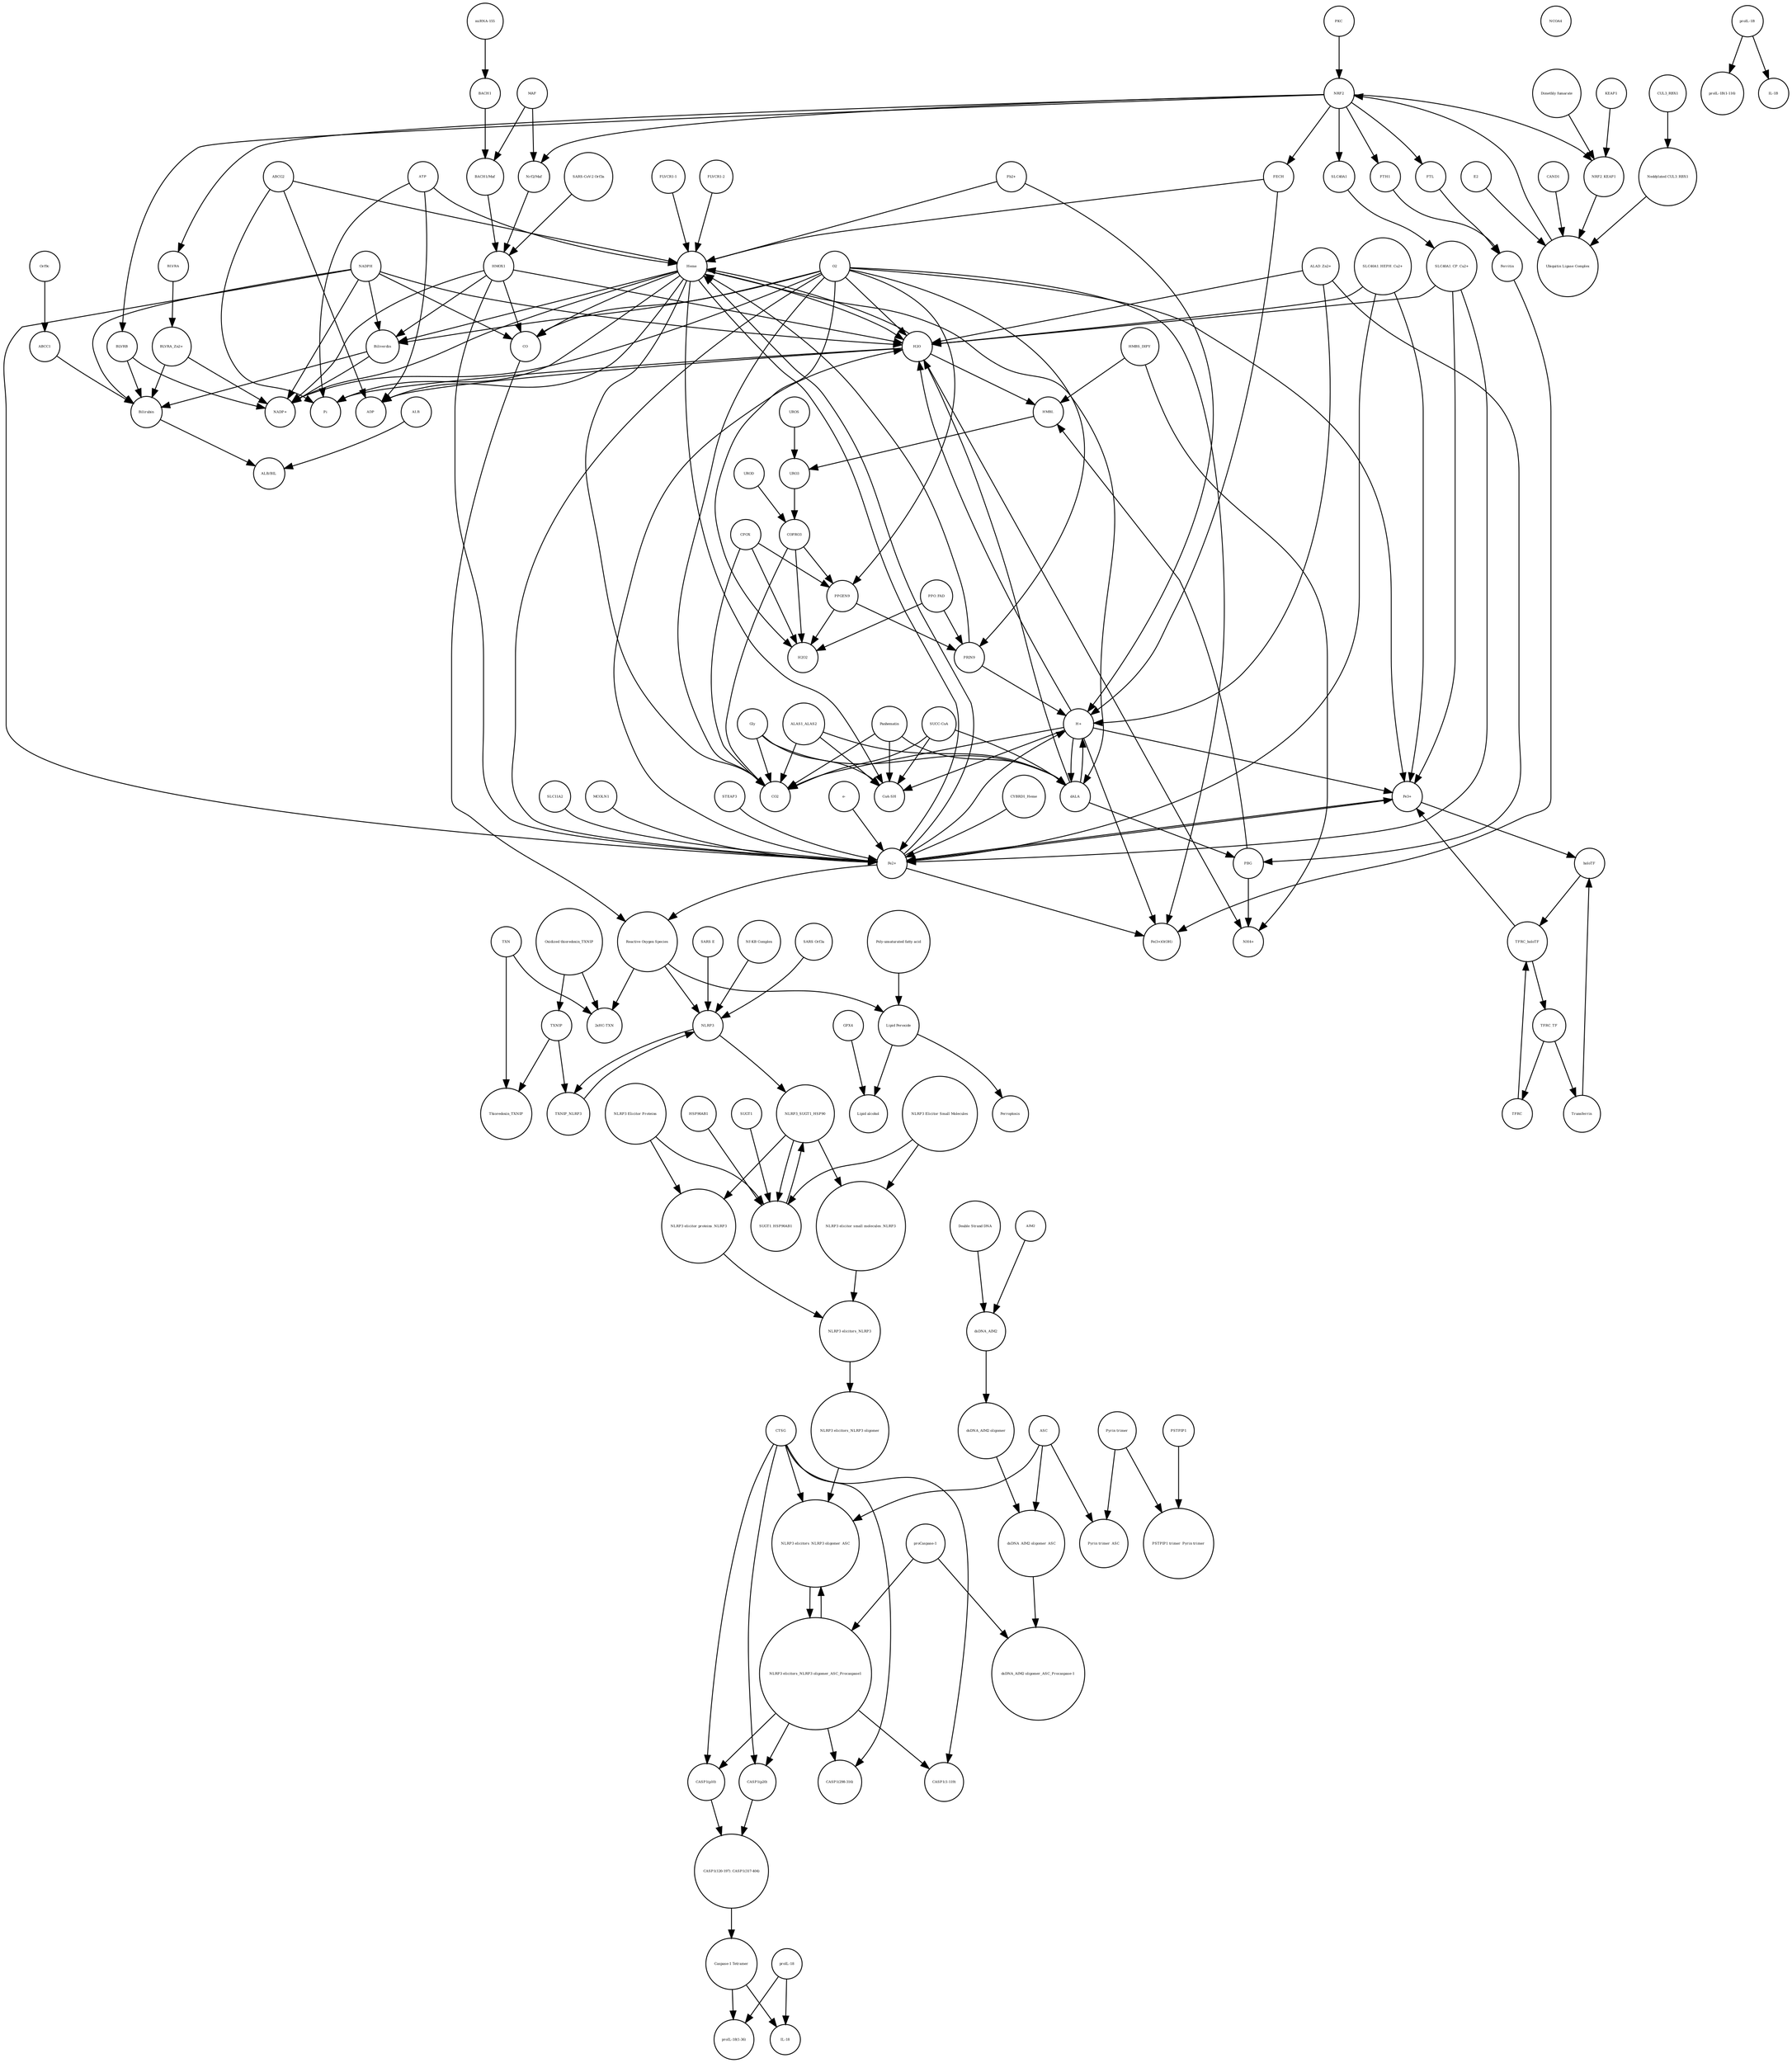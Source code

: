 strict digraph  {
"Lipid Peroxide" [annotation="urn_miriam_obo.chebi_CHEBI%3A61051", bipartite=0, cls="simple chemical", fontsize=4, label="Lipid Peroxide", shape=circle];
Ferroptosis [annotation="urn_miriam_obo.go_GO%3A0097707", bipartite=0, cls=phenotype, fontsize=4, label=Ferroptosis, shape=circle];
UROD [annotation=urn_miriam_uniprot_P06132, bipartite=0, cls=macromolecule, fontsize=4, label=UROD, shape=circle];
CYBRD1_Heme [annotation="urn_miriam_uniprot_Q53TN4|urn_miriam_obo.chebi_CHEBI%3A30413", bipartite=0, cls=complex, fontsize=4, label=CYBRD1_Heme, shape=circle];
holoTF [annotation="urn_miriam_uniprot_P02787|urn_miriam_obo.chebi_CHEBI%3A29034", bipartite=0, cls=complex, fontsize=4, label=holoTF, shape=circle];
"Oxidized thioredoxin_TXNIP" [annotation="urn_miriam_uniprot_P10599|urn_miriam_uniprot_Q9H3M7", bipartite=0, cls=complex, fontsize=4, label="Oxidized thioredoxin_TXNIP", shape=circle];
KEAP1 [annotation=urn_miriam_uniprot_Q14145, bipartite=0, cls=macromolecule, fontsize=4, label=KEAP1, shape=circle];
"proIL-18(1-36)" [annotation=urn_miriam_uniprot_Q14116, bipartite=0, cls=macromolecule, fontsize=4, label="proIL-18(1-36)", shape=circle];
PRIN9 [annotation="urn_miriam_obo.chebi_CHEBI%3A15430", bipartite=0, cls="simple chemical", fontsize=4, label=PRIN9, shape=circle];
ATP [annotation="urn_miriam_obo.chebi_CHEBI%3A30616", bipartite=0, cls="simple chemical", fontsize=4, label=ATP, shape=circle];
CAND1 [annotation=urn_miriam_uniprot_Q86VP6, bipartite=0, cls=macromolecule, fontsize=4, label=CAND1, shape=circle];
SUGT1_HSP90AB1 [annotation="urn_miriam_uniprot_P08238|urn_miriam_uniprot_Q9Y2Z0", bipartite=0, cls=complex, fontsize=4, label=SUGT1_HSP90AB1, shape=circle];
PPO_FAD [annotation="urn_miriam_obo.chebi_CHEBI%3A16238|urn_miriam_uniprot_P50336", bipartite=0, cls=complex, fontsize=4, label=PPO_FAD, shape=circle];
SLC11A2 [annotation=urn_miriam_uniprot_P49281, bipartite=0, cls=macromolecule, fontsize=4, label=SLC11A2, shape=circle];
"Caspase-1 Tetramer" [annotation=urn_miriam_uniprot_P29466, bipartite=0, cls="complex multimer", fontsize=4, label="Caspase-1 Tetramer", shape=circle];
H2O [annotation="urn_miriam_obo.chebi_CHEBI%3A15377", bipartite=0, cls="simple chemical", fontsize=4, label=H2O, shape=circle];
"dsDNA_AIM2 oligomer_ASC_Procaspase-1" [annotation="", bipartite=0, cls=complex, fontsize=4, label="dsDNA_AIM2 oligomer_ASC_Procaspase-1", shape=circle];
CO [annotation="urn_miriam_obo.chebi_CHEBI%3A17245", bipartite=0, cls="simple chemical", fontsize=4, label=CO, shape=circle];
ABCG2 [annotation=urn_miriam_uniprot_Q9UNQ0, bipartite=0, cls="macromolecule multimer", fontsize=4, label=ABCG2, shape=circle];
dALA [annotation="urn_miriam_obo.chebi_CHEBI%3A356416", bipartite=0, cls="simple chemical", fontsize=4, label=dALA, shape=circle];
NCOA4 [annotation=urn_miriam_uniprot_Q13772, bipartite=0, cls=macromolecule, fontsize=4, label=NCOA4, shape=circle];
E2 [annotation=urn_miriam_interpro_IPR000608, bipartite=0, cls=macromolecule, fontsize=4, label=E2, shape=circle];
TFRC [annotation=urn_miriam_uniprot_P02786, bipartite=0, cls="macromolecule multimer", fontsize=4, label=TFRC, shape=circle];
CPOX [annotation=urn_miriam_uniprot_P36551, bipartite=0, cls=macromolecule, fontsize=4, label=CPOX, shape=circle];
BLVRA [annotation=urn_miriam_ncbigene_644, bipartite=0, cls="nucleic acid feature", fontsize=4, label=BLVRA, shape=circle];
TFRC_TF [annotation="urn_miriam_uniprot_P02787|urn_miriam_uniprot_P02786", bipartite=0, cls=complex, fontsize=4, label=TFRC_TF, shape=circle];
PBG [annotation="urn_miriam_obo.chebi_CHEBI%3A58126", bipartite=0, cls="simple chemical", fontsize=4, label=PBG, shape=circle];
"SARS Orf3a" [annotation=urn_miriam_uniprot_P59632, bipartite=0, cls=macromolecule, fontsize=4, label="SARS Orf3a", shape=circle];
ABCC1 [annotation=urn_miriam_uniprot_P02768, bipartite=0, cls=macromolecule, fontsize=4, label=ABCC1, shape=circle];
NRF2_KEAP1 [annotation="urn_miriam_uniprot_Q14145|urn_miriam_uniprot_Q16236", bipartite=0, cls=complex, fontsize=4, label=NRF2_KEAP1, shape=circle];
Heme [annotation="urn_miriam_obo.chebi_CHEBI%3A30413", bipartite=0, cls="simple chemical", fontsize=4, label=Heme, shape=circle];
AIM2 [annotation=urn_miriam_uniprot_O14862, bipartite=0, cls=macromolecule, fontsize=4, label=AIM2, shape=circle];
"NH4+" [annotation="urn_miriam_obo.chebi_CHEBI%3A28938", bipartite=0, cls="simple chemical", fontsize=4, label="NH4+", shape=circle];
Orf9c [annotation=urn_miriam_taxonomy_2697049, bipartite=0, cls=macromolecule, fontsize=4, label=Orf9c, shape=circle];
"dsDNA_AIM2 oligomer" [annotation="urn_miriam_obo.chebi_CHEBI%3A36080", bipartite=0, cls=complex, fontsize=4, label="dsDNA_AIM2 oligomer", shape=circle];
"SARS E" [annotation=urn_miriam_uniprot_P59637, bipartite=0, cls=macromolecule, fontsize=4, label="SARS E", shape=circle];
HSP90AB1 [annotation=urn_miriam_uniprot_P08238, bipartite=0, cls=macromolecule, fontsize=4, label=HSP90AB1, shape=circle];
SLC40A1 [annotation=urn_miriam_ncbigene_30061, bipartite=0, cls="nucleic acid feature", fontsize=4, label=SLC40A1, shape=circle];
"Lipid alcohol" [annotation="urn_miriam_obo.chebi_CHEBI%3A24026", bipartite=0, cls="simple chemical", fontsize=4, label="Lipid alcohol", shape=circle];
NLRP3 [annotation=urn_miriam_uniprot_Q96P20, bipartite=0, cls=macromolecule, fontsize=4, label=NLRP3, shape=circle];
"SLC40A1_HEPH_Cu2+" [annotation="urn_miriam_uniprot_Q9BQS7|urn_miriam_uniprot_Q9NP59|urn_miriam_obo.chebi_CHEBI%3A28694", bipartite=0, cls=complex, fontsize=4, label="SLC40A1_HEPH_Cu2+", shape=circle];
"BLVRA_Zn2+" [annotation="urn_miriam_obo.chebi_CHEBI%3A29805|urn_miriam_uniprot_P53004", bipartite=0, cls=complex, fontsize=4, label="BLVRA_Zn2+", shape=circle];
ADP [annotation="urn_miriam_obo.chebi_CHEBI%3A456216", bipartite=0, cls="simple chemical", fontsize=4, label=ADP, shape=circle];
GPX4 [annotation=urn_miriam_uniprot_P36969, bipartite=0, cls=macromolecule, fontsize=4, label=GPX4, shape=circle];
"proCaspase-1" [annotation=urn_miriam_uniprot_P29466, bipartite=0, cls=macromolecule, fontsize=4, label="proCaspase-1", shape=circle];
"Reactive Oxygen Species" [annotation="urn_miriam_obo.chebi_CHEBI%3A26523", bipartite=0, cls="simple chemical", fontsize=4, label="Reactive Oxygen Species", shape=circle];
URO3 [annotation="urn_miriam_obo.chebi_CHEBI%3A15437", bipartite=0, cls="simple chemical", fontsize=4, label=URO3, shape=circle];
"NLRP3 elicitors_NLRP3 oligomer_ASC" [annotation="urn_miriam_uniprot_Q9ULZ3|urn_miriam_obo.chebi_CHEBI%3A36080", bipartite=0, cls="complex multimer", fontsize=4, label="NLRP3 elicitors_NLRP3 oligomer_ASC", shape=circle];
"CASP1(120-197)_CASP1(317-404)" [annotation=urn_miriam_uniprot_P29466, bipartite=0, cls=complex, fontsize=4, label="CASP1(120-197)_CASP1(317-404)", shape=circle];
"Pb2+" [annotation="urn_miriam_obo.chebi_CHEBI%3A27889", bipartite=0, cls="simple chemical", fontsize=4, label="Pb2+", shape=circle];
HMOX1 [annotation=urn_miriam_uniprot_P09601, bipartite=0, cls=macromolecule, fontsize=4, label=HMOX1, shape=circle];
PKC [annotation="urn_miriam_pubmed_12198130|urn_miriam_interpro_IPR012233", bipartite=0, cls=macromolecule, fontsize=4, label=PKC, shape=circle];
TXNIP_NLRP3 [annotation="urn_miriam_uniprot_Q9H3M7|urn_miriam_uniprot_Q96P20", bipartite=0, cls=complex, fontsize=4, label=TXNIP_NLRP3, shape=circle];
"CoA-SH" [annotation="urn_miriam_obo.chebi_CHEBI%3A15346", bipartite=0, cls="simple chemical", fontsize=4, label="CoA-SH", shape=circle];
"Nf-KB Complex" [annotation="urn_miriam_uniprot_P19838|urn_miriam_uniprot_Q04206|urn_miriam_uniprot_Q00653", bipartite=0, cls=complex, fontsize=4, label="Nf-KB Complex", shape=circle];
COPRO3 [annotation="urn_miriam_obo.chebi_CHEBI%3A15439", bipartite=0, cls="simple chemical", fontsize=4, label=COPRO3, shape=circle];
"BACH1/Maf" [annotation="", bipartite=0, cls=complex, fontsize=4, label="BACH1/Maf", shape=circle];
CUL3_RBX1 [annotation="urn_miriam_uniprot_Q13618|urn_miriam_uniprot_P62877", bipartite=0, cls=complex, fontsize=4, label=CUL3_RBX1, shape=circle];
MCOLN1 [annotation=urn_miriam_uniprot_Q9GZU1, bipartite=0, cls=macromolecule, fontsize=4, label=MCOLN1, shape=circle];
BLVRB [annotation=urn_miriam_uniprot_P30043, bipartite=0, cls=macromolecule, fontsize=4, label=BLVRB, shape=circle];
"NLRP3 Elicitor Small Molecules" [annotation="urn_miriam_obo.chebi_CHEBI%3A46661|urn_miriam_obo.chebi_CHEBI%3A16336|urn_miriam_obo.chebi_CHEBI%3A30563", bipartite=0, cls="simple chemical", fontsize=4, label="NLRP3 Elicitor Small Molecules", shape=circle];
"SLC40A1_CP_Cu2+" [annotation="urn_miriam_uniprot_P00450|urn_miriam_uniprot_Q9NP59|urn_miriam_obo.chebi_CHEBI%3A29036", bipartite=0, cls=complex, fontsize=4, label="SLC40A1_CP_Cu2+", shape=circle];
STEAP3 [annotation=urn_miriam_uniprot_Q658P3, bipartite=0, cls=macromolecule, fontsize=4, label=STEAP3, shape=circle];
SUGT1 [annotation=urn_miriam_uniprot_Q9Y2Z0, bipartite=0, cls=macromolecule, fontsize=4, label=SUGT1, shape=circle];
"e-" [annotation="urn_miriam_obo.chebi_CHEBI%3A10545", bipartite=0, cls="simple chemical", fontsize=4, label="e-", shape=circle];
HMBL [annotation="urn_miriam_obo.chebi_CHEBI%3A57845", bipartite=0, cls="simple chemical", fontsize=4, label=HMBL, shape=circle];
NLRP3_SUGT1_HSP90 [annotation="urn_miriam_uniprot_P08238|urn_miriam_uniprot_Q96P20|urn_miriam_uniprot_Q9Y2Z0", bipartite=0, cls=complex, fontsize=4, label=NLRP3_SUGT1_HSP90, shape=circle];
"CASP1(298-316)" [annotation=urn_miriam_uniprot_P29466, bipartite=0, cls=macromolecule, fontsize=4, label="CASP1(298-316)", shape=circle];
Pi [annotation="urn_miriam_obo.chebi_CHEBI%3A18367", bipartite=0, cls="simple chemical", fontsize=4, label=Pi, shape=circle];
"Fe3+" [annotation="urn_miriam_obo.chebi_CHEBI%3A29034", bipartite=0, cls="simple chemical", fontsize=4, label="Fe3+", shape=circle];
dsDNA_AIM2 [annotation="urn_miriam_obo.chebi_CHEBI%3A16991|urn_miriam_uniprot_O14862", bipartite=0, cls=complex, fontsize=4, label=dsDNA_AIM2, shape=circle];
ASC [annotation=urn_miriam_uniprot_Q9ULZ3, bipartite=0, cls=macromolecule, fontsize=4, label=ASC, shape=circle];
NRF2 [annotation="", bipartite=0, cls=macromolecule, fontsize=4, label=NRF2, shape=circle];
"Neddylated CUL3_RBX1" [annotation="urn_miriam_uniprot_Q15843|urn_miriam_uniprot_Q13618|urn_miriam_uniprot_P62877", bipartite=0, cls=complex, fontsize=4, label="Neddylated CUL3_RBX1", shape=circle];
ALAS1_ALAS2 [annotation="urn_miriam_uniprot_P13196|urn_miriam_uniprot_P22557", bipartite=0, cls=complex, fontsize=4, label=ALAS1_ALAS2, shape=circle];
Transferrin [annotation=urn_miriam_uniprot_P02787, bipartite=0, cls=macromolecule, fontsize=4, label=Transferrin, shape=circle];
"proIL-1B(1-116)" [annotation=urn_miriam_uniprot_P01584, bipartite=0, cls=macromolecule, fontsize=4, label="proIL-1B(1-116)", shape=circle];
"miRNA-155" [annotation=urn_miriam_ncbigene_406947, bipartite=0, cls="nucleic acid feature", fontsize=4, label="miRNA-155", shape=circle];
"SARS-CoV-2 Orf3a" [annotation="urn_miriam_uniprot_P0DTC3|urn_miriam_taxonomy_2697049", bipartite=0, cls=macromolecule, fontsize=4, label="SARS-CoV-2 Orf3a", shape=circle];
"IL-1B" [annotation=urn_miriam_uniprot_P01584, bipartite=0, cls=macromolecule, fontsize=4, label="IL-1B", shape=circle];
Panhematin [annotation="urn_miriam_obo.chebi_CHEBI%3A50385", bipartite=0, cls="simple chemical", fontsize=4, label=Panhematin, shape=circle];
Bilirubin [annotation="urn_miriam_obo.chebi_CHEBI%3A16990", bipartite=0, cls="simple chemical", fontsize=4, label=Bilirubin, shape=circle];
"Poly-unsaturated fatty acid" [annotation="urn_miriam_obo.chebi_CHEBI%3A26208", bipartite=0, cls="simple chemical", fontsize=4, label="Poly-unsaturated fatty acid", shape=circle];
"CASP1(p10)" [annotation=urn_miriam_uniprot_P29466, bipartite=0, cls=macromolecule, fontsize=4, label="CASP1(p10)", shape=circle];
NADPH [annotation="urn_miriam_obo.chebi_CHEBI%3A16474", bipartite=0, cls="simple chemical", fontsize=4, label=NADPH, shape=circle];
"NADP+" [annotation="urn_miriam_obo.chebi_CHEBI%3A18009", bipartite=0, cls="simple chemical", fontsize=4, label="NADP+", shape=circle];
"NLRP3 elicitor small molecules_NLRP3" [annotation="urn_miriam_obo.chebi_CHEBI%3A46661|urn_miriam_obo.chebi_CHEBI%3A16336|urn_miriam_obo.chebi_CHEBI%3A30563|urn_miriam_uniprot_Q96P20", bipartite=0, cls=complex, fontsize=4, label="NLRP3 elicitor small molecules_NLRP3", shape=circle];
"Double Strand DNA" [annotation="urn_miriam_obo.chebi_CHEBI%3A16991", bipartite=0, cls="simple chemical", fontsize=4, label="Double Strand DNA", shape=circle];
"PSTPIP1 trimer_Pyrin trimer" [annotation="urn_miriam_uniprot_O15553|urn_miriam_uniprot_O43586", bipartite=0, cls=complex, fontsize=4, label="PSTPIP1 trimer_Pyrin trimer", shape=circle];
Thioredoxin_TXNIP [annotation="urn_miriam_uniprot_P10599|urn_miriam_uniprot_Q9H3M7", bipartite=0, cls=complex, fontsize=4, label=Thioredoxin_TXNIP, shape=circle];
FTH1 [annotation=urn_miriam_ncbigene_2495, bipartite=0, cls="nucleic acid feature", fontsize=4, label=FTH1, shape=circle];
"NLRP3 elicitors_NLRP3 oligomer" [annotation="urn_miriam_obo.chebi_CHEBI%3A36080", bipartite=0, cls="complex multimer", fontsize=4, label="NLRP3 elicitors_NLRP3 oligomer", shape=circle];
TXN [annotation=urn_miriam_uniprot_P10599, bipartite=0, cls=macromolecule, fontsize=4, label=TXN, shape=circle];
PPGEN9 [annotation="urn_miriam_obo.chebi_CHEBI%3A15435", bipartite=0, cls="simple chemical", fontsize=4, label=PPGEN9, shape=circle];
FECH [annotation=urn_miriam_uniprot_P22830, bipartite=0, cls=macromolecule, fontsize=4, label=FECH, shape=circle];
"FLVCR1-2" [annotation=urn_miriam_uniprot_Q9Y5Y0, bipartite=0, cls=macromolecule, fontsize=4, label="FLVCR1-2", shape=circle];
"ALB/BIL" [annotation="urn_miriam_uniprot_P02768|urn_miriam_obo.chebi_CHEBI%3A16990", bipartite=0, cls=complex, fontsize=4, label="ALB/BIL", shape=circle];
CTSG [annotation=urn_miriam_uniprot_P08311, bipartite=0, cls=macromolecule, fontsize=4, label=CTSG, shape=circle];
H2O2 [annotation="urn_miriam_obo.chebi_CHEBI%3A16240", bipartite=0, cls="simple chemical", fontsize=4, label=H2O2, shape=circle];
FTL [annotation=urn_miriam_ncbigene_2512, bipartite=0, cls="nucleic acid feature", fontsize=4, label=FTL, shape=circle];
"Pyrin trimer" [annotation=urn_miriam_uniprot_O15553, bipartite=0, cls=complex, fontsize=4, label="Pyrin trimer", shape=circle];
"Fe2+" [annotation="urn_miriam_obo.chebi_CHEBI%3A29033", bipartite=0, cls="simple chemical", fontsize=4, label="Fe2+", shape=circle];
ALB [annotation=urn_miriam_uniprot_P02768, bipartite=0, cls=macromolecule, fontsize=4, label=ALB, shape=circle];
"NLRP3 Elicitor Proteins" [annotation="urn_miriam_uniprot_P05067|urn_miriam_uniprot_P09616", bipartite=0, cls=macromolecule, fontsize=4, label="NLRP3 Elicitor Proteins", shape=circle];
"Pyrin trimer_ASC" [annotation="urn_miriam_uniprot_O15553|urn_miriam_uniprot_Q9ULZ3", bipartite=0, cls=complex, fontsize=4, label="Pyrin trimer_ASC", shape=circle];
MAF [annotation=urn_miriam_uniprot_O75444, bipartite=0, cls=macromolecule, fontsize=4, label=MAF, shape=circle];
UROS [annotation=urn_miriam_uniprot_P10746, bipartite=0, cls=macromolecule, fontsize=4, label=UROS, shape=circle];
Ferritin [annotation=urn_miriam_uniprot_P02794, bipartite=0, cls=complex, fontsize=4, label=Ferritin, shape=circle];
"CASP1(1-119)" [annotation=urn_miriam_uniprot_P29466, bipartite=0, cls=macromolecule, fontsize=4, label="CASP1(1-119)", shape=circle];
"Dimethly fumarate" [annotation="urn_miriam_obo.chebi_CHEBI%3A76004", bipartite=0, cls="simple chemical", fontsize=4, label="Dimethly fumarate", shape=circle];
"CASP1(p20)" [annotation=urn_miriam_uniprot_P29466, bipartite=0, cls=macromolecule, fontsize=4, label="CASP1(p20)", shape=circle];
"Fe(3+)O(OH)" [annotation="urn_miriam_obo.chebi_CHEBI%3A78619", bipartite=0, cls="simple chemical", fontsize=4, label="Fe(3+)O(OH)", shape=circle];
Biliverdin [annotation="urn_miriam_obo.chebi_CHEBI%3A17033", bipartite=0, cls="simple chemical", fontsize=4, label=Biliverdin, shape=circle];
"Nrf2/Maf" [annotation="", bipartite=0, cls=complex, fontsize=4, label="Nrf2/Maf", shape=circle];
"FLVCR1-1" [annotation=urn_miriam_uniprot_Q9Y5Y0, bipartite=0, cls=macromolecule, fontsize=4, label="FLVCR1-1", shape=circle];
BACH1 [annotation=urn_miriam_uniprot_O14867, bipartite=0, cls=macromolecule, fontsize=4, label=BACH1, shape=circle];
TXNIP [annotation=urn_miriam_uniprot_Q9H3M7, bipartite=0, cls=macromolecule, fontsize=4, label=TXNIP, shape=circle];
"Ubiquitin Ligase Complex" [annotation="urn_miriam_uniprot_Q14145|urn_miriam_uniprot_Q15843|urn_miriam_uniprot_Q13618|urn_miriam_uniprot_P62877|urn_miriam_uniprot_Q16236|urn_miriam_uniprot_P0CG48|urn_miriam_pubmed_19940261|urn_miriam_interpro_IPR000608", bipartite=0, cls=complex, fontsize=4, label="Ubiquitin Ligase Complex", shape=circle];
"NLRP3 elicitor proteins_NLRP3" [annotation="urn_miriam_uniprot_P09616|urn_miriam_uniprot_P05067|urn_miriam_uniprot_Q96P20", bipartite=0, cls=complex, fontsize=4, label="NLRP3 elicitor proteins_NLRP3", shape=circle];
HMBS_DIPY [annotation="urn_miriam_obo.chebi_CHEBI%3A36319|urn_miriam_uniprot_P08397", bipartite=0, cls=complex, fontsize=4, label=HMBS_DIPY, shape=circle];
Gly [annotation="urn_miriam_obo.chebi_CHEBI%3A57305", bipartite=0, cls="simple chemical", fontsize=4, label=Gly, shape=circle];
"2xHC-TXN" [annotation=urn_miriam_uniprot_P10599, bipartite=0, cls=macromolecule, fontsize=4, label="2xHC-TXN", shape=circle];
"proIL-1B" [annotation=urn_miriam_uniprot_P01584, bipartite=0, cls=macromolecule, fontsize=4, label="proIL-1B", shape=circle];
TFRC_holoTF [annotation="urn_miriam_uniprot_P02787|urn_miriam_obo.chebi_CHEBI%3A29034|urn_miriam_uniprot_P02786", bipartite=0, cls=complex, fontsize=4, label=TFRC_holoTF, shape=circle];
"ALAD_Zn2+" [annotation="urn_miriam_uniprot_P13716|urn_miriam_obo.chebi_CHEBI%3A29105", bipartite=0, cls=complex, fontsize=4, label="ALAD_Zn2+", shape=circle];
"dsDNA_AIM2 oligomer_ASC" [annotation="urn_miriam_obo.chebi_CHEBI%3A36080|urn_miriam_uniprot_Q9ULZ3", bipartite=0, cls=complex, fontsize=4, label="dsDNA_AIM2 oligomer_ASC", shape=circle];
O2 [annotation="urn_miriam_obo.chebi_CHEBI%3A15379", bipartite=0, cls="simple chemical", fontsize=4, label=O2, shape=circle];
CO2 [annotation="urn_miriam_obo.chebi_CHEBI%3A16526", bipartite=0, cls="simple chemical", fontsize=4, label=CO2, shape=circle];
"SUCC-CoA" [annotation="urn_miriam_obo.chebi_CHEBI%3A57292", bipartite=0, cls="simple chemical", fontsize=4, label="SUCC-CoA", shape=circle];
"NLRP3 elicitors_NLRP3" [annotation="urn_miriam_uniprot_P05067|urn_miriam_uniprot_P09616|urn_miriam_uniprot_P08238|urn_miriam_uniprot_Q96P20|urn_miriam_uniprot_Q9Y2Z0|urn_miriam_obo.chebi_CHEBI%3A46661|urn_miriam_obo.chebi_CHEBI%3A16336|urn_miriam_obo.chebi_CHEBI%3A30563", bipartite=0, cls=complex, fontsize=4, label="NLRP3 elicitors_NLRP3", shape=circle];
"NLRP3 elicitors_NLRP3 oligomer_ASC_Procaspase1" [annotation="urn_miriam_uniprot_P29466|urn_miriam_uniprot_Q9ULZ3", bipartite=0, cls="complex multimer", fontsize=4, label="NLRP3 elicitors_NLRP3 oligomer_ASC_Procaspase1", shape=circle];
"proIL-18" [annotation=urn_miriam_uniprot_Q14116, bipartite=0, cls=macromolecule, fontsize=4, label="proIL-18", shape=circle];
"H+" [annotation="urn_miriam_obo.chebi_CHEBI%3A15378", bipartite=0, cls="simple chemical", fontsize=4, label="H+", shape=circle];
PSTPIP1 [annotation=urn_miriam_uniprot_O43586, bipartite=0, cls="macromolecule multimer", fontsize=4, label=PSTPIP1, shape=circle];
"IL-18" [annotation=urn_miriam_uniprot_Q14116, bipartite=0, cls=macromolecule, fontsize=4, label="IL-18", shape=circle];
"Lipid Peroxide" -> Ferroptosis  [annotation="", interaction_type="necessary stimulation"];
"Lipid Peroxide" -> "Lipid alcohol"  [annotation="", interaction_type=production];
UROD -> COPRO3  [annotation="", interaction_type=catalysis];
CYBRD1_Heme -> "Fe2+"  [annotation="", interaction_type=catalysis];
holoTF -> TFRC_holoTF  [annotation="", interaction_type=production];
"Oxidized thioredoxin_TXNIP" -> "2xHC-TXN"  [annotation="", interaction_type=production];
"Oxidized thioredoxin_TXNIP" -> TXNIP  [annotation="", interaction_type=production];
KEAP1 -> NRF2_KEAP1  [annotation="", interaction_type=production];
PRIN9 -> "H+"  [annotation="", interaction_type=production];
PRIN9 -> Heme  [annotation="", interaction_type=production];
ATP -> ADP  [annotation="", interaction_type=production];
ATP -> Pi  [annotation="", interaction_type=production];
ATP -> Heme  [annotation="", interaction_type=production];
CAND1 -> "Ubiquitin Ligase Complex"  [annotation="urn_miriam_pubmed_20486766|urn_miriam_pubmed_31692987|urn_miriam_pubmed_16449638|urn_miriam_pubmed_15572695", interaction_type=inhibition];
SUGT1_HSP90AB1 -> NLRP3_SUGT1_HSP90  [annotation="", interaction_type=production];
PPO_FAD -> H2O2  [annotation="", interaction_type=catalysis];
PPO_FAD -> PRIN9  [annotation="", interaction_type=catalysis];
SLC11A2 -> "Fe2+"  [annotation="", interaction_type=catalysis];
"Caspase-1 Tetramer" -> "proIL-18(1-36)"  [annotation="", interaction_type=catalysis];
"Caspase-1 Tetramer" -> "IL-18"  [annotation="", interaction_type=catalysis];
H2O -> Heme  [annotation="", interaction_type=production];
H2O -> ADP  [annotation="", interaction_type=production];
H2O -> Pi  [annotation="", interaction_type=production];
H2O -> HMBL  [annotation="", interaction_type=production];
H2O -> "NH4+"  [annotation="", interaction_type=production];
CO -> "Reactive Oxygen Species"  [annotation="urn_miriam_pubmed_28356568|urn_miriam_pubmed_25770182", interaction_type=inhibition];
ABCG2 -> ADP  [annotation="", interaction_type=catalysis];
ABCG2 -> Pi  [annotation="", interaction_type=catalysis];
ABCG2 -> Heme  [annotation="", interaction_type=catalysis];
dALA -> PBG  [annotation="", interaction_type=production];
dALA -> "H+"  [annotation="", interaction_type=production];
dALA -> H2O  [annotation="", interaction_type=production];
E2 -> "Ubiquitin Ligase Complex"  [annotation="", interaction_type=production];
TFRC -> TFRC_holoTF  [annotation="", interaction_type=production];
CPOX -> H2O2  [annotation="", interaction_type=catalysis];
CPOX -> CO2  [annotation="", interaction_type=catalysis];
CPOX -> PPGEN9  [annotation="", interaction_type=catalysis];
BLVRA -> "BLVRA_Zn2+"  [annotation="", interaction_type=production];
TFRC_TF -> Transferrin  [annotation="", interaction_type=production];
TFRC_TF -> TFRC  [annotation="", interaction_type=production];
PBG -> HMBL  [annotation="", interaction_type=production];
PBG -> "NH4+"  [annotation="", interaction_type=production];
"SARS Orf3a" -> NLRP3  [annotation="urn_miriam_pubmed_29789363|urn_miriam_pubmed_26331680", interaction_type="necessary stimulation"];
ABCC1 -> Bilirubin  [annotation="", interaction_type=catalysis];
NRF2_KEAP1 -> "Ubiquitin Ligase Complex"  [annotation="", interaction_type=production];
Heme -> CO2  [annotation=urn_miriam_pubmed_25446301, interaction_type=inhibition];
Heme -> dALA  [annotation=urn_miriam_pubmed_25446301, interaction_type=inhibition];
Heme -> "CoA-SH"  [annotation=urn_miriam_pubmed_25446301, interaction_type=inhibition];
Heme -> ADP  [annotation="", interaction_type=production];
Heme -> Pi  [annotation="", interaction_type=production];
Heme -> H2O  [annotation="", interaction_type=production];
Heme -> CO  [annotation="", interaction_type=production];
Heme -> "NADP+"  [annotation="", interaction_type=production];
Heme -> Biliverdin  [annotation="", interaction_type=production];
Heme -> "Fe2+"  [annotation="", interaction_type=production];
AIM2 -> dsDNA_AIM2  [annotation="", interaction_type=production];
Orf9c -> ABCC1  [annotation="urn_miriam_doi_10.1101%2F2020.03.22.002386|urn_miriam_taxonomy_2697049", interaction_type=modulation];
"dsDNA_AIM2 oligomer" -> "dsDNA_AIM2 oligomer_ASC"  [annotation="", interaction_type=production];
"SARS E" -> NLRP3  [annotation="urn_miriam_pubmed_29789363|urn_miriam_pubmed_26331680", interaction_type="necessary stimulation"];
HSP90AB1 -> SUGT1_HSP90AB1  [annotation="", interaction_type=production];
SLC40A1 -> "SLC40A1_CP_Cu2+"  [annotation="", interaction_type=production];
NLRP3 -> TXNIP_NLRP3  [annotation="", interaction_type=production];
NLRP3 -> NLRP3_SUGT1_HSP90  [annotation="", interaction_type=production];
"SLC40A1_HEPH_Cu2+" -> "Fe2+"  [annotation="", interaction_type=catalysis];
"SLC40A1_HEPH_Cu2+" -> H2O  [annotation="", interaction_type=catalysis];
"SLC40A1_HEPH_Cu2+" -> "Fe3+"  [annotation="", interaction_type=catalysis];
"BLVRA_Zn2+" -> Bilirubin  [annotation="", interaction_type=catalysis];
"BLVRA_Zn2+" -> "NADP+"  [annotation="", interaction_type=catalysis];
GPX4 -> "Lipid alcohol"  [annotation="urn_miriam_pubmed_26794443|urn_miriam_pubmed_30692038", interaction_type=catalysis];
"proCaspase-1" -> "NLRP3 elicitors_NLRP3 oligomer_ASC_Procaspase1"  [annotation="", interaction_type=production];
"proCaspase-1" -> "dsDNA_AIM2 oligomer_ASC_Procaspase-1"  [annotation="", interaction_type=production];
"Reactive Oxygen Species" -> NLRP3  [annotation="urn_miriam_pubmed_29789363|urn_miriam_pubmed_26331680", interaction_type="necessary stimulation"];
"Reactive Oxygen Species" -> "Lipid Peroxide"  [annotation="urn_miriam_pubmed_26794443|urn_miriam_pubmed_30692038", interaction_type=catalysis];
"Reactive Oxygen Species" -> "2xHC-TXN"  [annotation="", interaction_type="necessary stimulation"];
URO3 -> COPRO3  [annotation="", interaction_type=production];
"NLRP3 elicitors_NLRP3 oligomer_ASC" -> "NLRP3 elicitors_NLRP3 oligomer_ASC_Procaspase1"  [annotation="", interaction_type=production];
"CASP1(120-197)_CASP1(317-404)" -> "Caspase-1 Tetramer"  [annotation="", interaction_type=production];
"Pb2+" -> "H+"  [annotation="", interaction_type=inhibition];
"Pb2+" -> Heme  [annotation="", interaction_type=inhibition];
HMOX1 -> H2O  [annotation="", interaction_type=catalysis];
HMOX1 -> CO  [annotation="", interaction_type=catalysis];
HMOX1 -> "NADP+"  [annotation="", interaction_type=catalysis];
HMOX1 -> Biliverdin  [annotation="", interaction_type=catalysis];
HMOX1 -> "Fe2+"  [annotation="", interaction_type=catalysis];
PKC -> NRF2  [annotation="urn_miriam_pubmed_31692987|urn_miriam_pubmed_12198130", interaction_type=catalysis];
TXNIP_NLRP3 -> NLRP3  [annotation="urn_miriam_pubmed_29789363|urn_miriam_pubmed_26331680", interaction_type="necessary stimulation"];
"Nf-KB Complex" -> NLRP3  [annotation="", interaction_type=catalysis];
COPRO3 -> H2O2  [annotation="", interaction_type=production];
COPRO3 -> CO2  [annotation="", interaction_type=production];
COPRO3 -> PPGEN9  [annotation="", interaction_type=production];
"BACH1/Maf" -> HMOX1  [annotation="urn_miriam_pubmed_10473555|urn_miriam_pubmed_31827672|urn_miriam_pubmed_30692038|urn_miriam_pubmed_29717933", interaction_type=inhibition];
CUL3_RBX1 -> "Neddylated CUL3_RBX1"  [annotation="", interaction_type=production];
MCOLN1 -> "Fe2+"  [annotation="", interaction_type=catalysis];
BLVRB -> Bilirubin  [annotation="", interaction_type=catalysis];
BLVRB -> "NADP+"  [annotation="", interaction_type=catalysis];
"NLRP3 Elicitor Small Molecules" -> "NLRP3 elicitor small molecules_NLRP3"  [annotation="", interaction_type=production];
"NLRP3 Elicitor Small Molecules" -> SUGT1_HSP90AB1  [annotation="", interaction_type=production];
"SLC40A1_CP_Cu2+" -> H2O  [annotation="", interaction_type=catalysis];
"SLC40A1_CP_Cu2+" -> "Fe3+"  [annotation="", interaction_type=catalysis];
"SLC40A1_CP_Cu2+" -> "Fe2+"  [annotation="", interaction_type=catalysis];
STEAP3 -> "Fe2+"  [annotation="", interaction_type=catalysis];
SUGT1 -> SUGT1_HSP90AB1  [annotation="", interaction_type=production];
"e-" -> "Fe2+"  [annotation="", interaction_type=production];
HMBL -> URO3  [annotation="", interaction_type=production];
NLRP3_SUGT1_HSP90 -> "NLRP3 elicitor proteins_NLRP3"  [annotation="", interaction_type=production];
NLRP3_SUGT1_HSP90 -> SUGT1_HSP90AB1  [annotation="", interaction_type=production];
NLRP3_SUGT1_HSP90 -> "NLRP3 elicitor small molecules_NLRP3"  [annotation="", interaction_type=production];
"Fe3+" -> "Fe2+"  [annotation="", interaction_type=production];
"Fe3+" -> holoTF  [annotation="", interaction_type=production];
dsDNA_AIM2 -> "dsDNA_AIM2 oligomer"  [annotation="", interaction_type=production];
ASC -> "NLRP3 elicitors_NLRP3 oligomer_ASC"  [annotation="", interaction_type=production];
ASC -> "dsDNA_AIM2 oligomer_ASC"  [annotation="", interaction_type=production];
ASC -> "Pyrin trimer_ASC"  [annotation="", interaction_type=production];
NRF2 -> FTH1  [annotation=urn_miriam_pubmed_30692038, interaction_type=catalysis];
NRF2 -> SLC40A1  [annotation=urn_miriam_pubmed_30692038, interaction_type=catalysis];
NRF2 -> FECH  [annotation="urn_miriam_pubmed_30692038|urn_miriam_pubmed_23766848", interaction_type=catalysis];
NRF2 -> NRF2_KEAP1  [annotation="", interaction_type=production];
NRF2 -> "Nrf2/Maf"  [annotation="", interaction_type=production];
NRF2 -> BLVRB  [annotation=urn_miriam_pubmed_30692038, interaction_type=catalysis];
NRF2 -> FTL  [annotation=urn_miriam_pubmed_30692038, interaction_type=catalysis];
NRF2 -> BLVRA  [annotation=urn_miriam_pubmed_30692038, interaction_type=catalysis];
"Neddylated CUL3_RBX1" -> "Ubiquitin Ligase Complex"  [annotation="", interaction_type=production];
ALAS1_ALAS2 -> CO2  [annotation=urn_miriam_pubmed_25446301, interaction_type=catalysis];
ALAS1_ALAS2 -> dALA  [annotation=urn_miriam_pubmed_25446301, interaction_type=catalysis];
ALAS1_ALAS2 -> "CoA-SH"  [annotation=urn_miriam_pubmed_25446301, interaction_type=catalysis];
Transferrin -> holoTF  [annotation="", interaction_type=production];
"miRNA-155" -> BACH1  [annotation="urn_miriam_pubmed_28082120|urn_miriam_pubmed_21982894", interaction_type=inhibition];
"SARS-CoV-2 Orf3a" -> HMOX1  [annotation="urn_miriam_doi_10.1101%2F2020.03.22.002386|urn_miriam_taxonomy_2697049", interaction_type=modulation];
Panhematin -> CO2  [annotation=urn_miriam_pubmed_25446301, interaction_type=inhibition];
Panhematin -> dALA  [annotation=urn_miriam_pubmed_25446301, interaction_type=inhibition];
Panhematin -> "CoA-SH"  [annotation=urn_miriam_pubmed_25446301, interaction_type=inhibition];
Bilirubin -> "ALB/BIL"  [annotation="", interaction_type=production];
"Poly-unsaturated fatty acid" -> "Lipid Peroxide"  [annotation="", interaction_type=production];
"CASP1(p10)" -> "CASP1(120-197)_CASP1(317-404)"  [annotation="", interaction_type=production];
NADPH -> Bilirubin  [annotation="", interaction_type=production];
NADPH -> "NADP+"  [annotation="", interaction_type=production];
NADPH -> H2O  [annotation="", interaction_type=production];
NADPH -> CO  [annotation="", interaction_type=production];
NADPH -> Biliverdin  [annotation="", interaction_type=production];
NADPH -> "Fe2+"  [annotation="", interaction_type=production];
"NLRP3 elicitor small molecules_NLRP3" -> "NLRP3 elicitors_NLRP3"  [annotation="", interaction_type=production];
"Double Strand DNA" -> dsDNA_AIM2  [annotation="", interaction_type=production];
FTH1 -> Ferritin  [annotation="", interaction_type=production];
"NLRP3 elicitors_NLRP3 oligomer" -> "NLRP3 elicitors_NLRP3 oligomer_ASC"  [annotation="", interaction_type=production];
TXN -> Thioredoxin_TXNIP  [annotation="", interaction_type=production];
TXN -> "2xHC-TXN"  [annotation="", interaction_type=production];
PPGEN9 -> H2O2  [annotation="", interaction_type=production];
PPGEN9 -> PRIN9  [annotation="", interaction_type=production];
FECH -> "H+"  [annotation="", interaction_type=catalysis];
FECH -> Heme  [annotation="", interaction_type=catalysis];
"FLVCR1-2" -> Heme  [annotation="", interaction_type=catalysis];
CTSG -> "CASP1(p20)"  [annotation="", interaction_type=catalysis];
CTSG -> "CASP1(p10)"  [annotation="", interaction_type=catalysis];
CTSG -> "CASP1(298-316)"  [annotation="", interaction_type=catalysis];
CTSG -> "NLRP3 elicitors_NLRP3 oligomer_ASC"  [annotation="", interaction_type=catalysis];
CTSG -> "CASP1(1-119)"  [annotation="", interaction_type=catalysis];
FTL -> Ferritin  [annotation="", interaction_type=production];
"Pyrin trimer" -> "PSTPIP1 trimer_Pyrin trimer"  [annotation="", interaction_type=production];
"Pyrin trimer" -> "Pyrin trimer_ASC"  [annotation="", interaction_type=production];
"Fe2+" -> H2O  [annotation="", interaction_type=production];
"Fe2+" -> "Fe3+"  [annotation="", interaction_type=production];
"Fe2+" -> "Reactive Oxygen Species"  [annotation="urn_miriam_pubmed_26794443|urn_miriam_pubmed_30692038", interaction_type=catalysis];
"Fe2+" -> "Fe(3+)O(OH)"  [annotation="", interaction_type=production];
"Fe2+" -> Heme  [annotation="", interaction_type=production];
"Fe2+" -> "H+"  [annotation="", interaction_type=production];
ALB -> "ALB/BIL"  [annotation="", interaction_type=production];
"NLRP3 Elicitor Proteins" -> "NLRP3 elicitor proteins_NLRP3"  [annotation="", interaction_type=production];
"NLRP3 Elicitor Proteins" -> SUGT1_HSP90AB1  [annotation="", interaction_type=production];
MAF -> "BACH1/Maf"  [annotation="", interaction_type=production];
MAF -> "Nrf2/Maf"  [annotation="", interaction_type=production];
UROS -> URO3  [annotation="", interaction_type=catalysis];
Ferritin -> "Fe(3+)O(OH)"  [annotation="", interaction_type=catalysis];
"Dimethly fumarate" -> NRF2_KEAP1  [annotation="urn_miriam_pubmed_15282312|urn_miriam_pubmed_20486766|urn_miriam_pubmed_31692987|urn_miriam_pubmed_15572695|urn_miriam_pubmed_32132672", interaction_type=inhibition];
"CASP1(p20)" -> "CASP1(120-197)_CASP1(317-404)"  [annotation="", interaction_type=production];
Biliverdin -> Bilirubin  [annotation="", interaction_type=production];
Biliverdin -> "NADP+"  [annotation="", interaction_type=production];
"Nrf2/Maf" -> HMOX1  [annotation="urn_miriam_pubmed_10473555|urn_miriam_pubmed_31827672|urn_miriam_pubmed_30692038|urn_miriam_pubmed_29717933", interaction_type=catalysis];
"FLVCR1-1" -> Heme  [annotation="", interaction_type=catalysis];
BACH1 -> "BACH1/Maf"  [annotation="", interaction_type=production];
TXNIP -> Thioredoxin_TXNIP  [annotation="", interaction_type=production];
TXNIP -> TXNIP_NLRP3  [annotation="", interaction_type=production];
"Ubiquitin Ligase Complex" -> NRF2  [annotation="", interaction_type=production];
"NLRP3 elicitor proteins_NLRP3" -> "NLRP3 elicitors_NLRP3"  [annotation="", interaction_type=production];
HMBS_DIPY -> HMBL  [annotation="", interaction_type=catalysis];
HMBS_DIPY -> "NH4+"  [annotation="", interaction_type=catalysis];
Gly -> CO2  [annotation="", interaction_type=production];
Gly -> dALA  [annotation="", interaction_type=production];
Gly -> "CoA-SH"  [annotation="", interaction_type=production];
"proIL-1B" -> "IL-1B"  [annotation="", interaction_type=production];
"proIL-1B" -> "proIL-1B(1-116)"  [annotation="", interaction_type=production];
TFRC_holoTF -> TFRC_TF  [annotation="", interaction_type=production];
TFRC_holoTF -> "Fe3+"  [annotation="", interaction_type=production];
"ALAD_Zn2+" -> PBG  [annotation="", interaction_type=catalysis];
"ALAD_Zn2+" -> "H+"  [annotation="", interaction_type=catalysis];
"ALAD_Zn2+" -> H2O  [annotation="", interaction_type=catalysis];
"dsDNA_AIM2 oligomer_ASC" -> "dsDNA_AIM2 oligomer_ASC_Procaspase-1"  [annotation="", interaction_type=production];
O2 -> CO2  [annotation="", interaction_type=production];
O2 -> PPGEN9  [annotation="", interaction_type=production];
O2 -> H2O2  [annotation="", interaction_type=production];
O2 -> PRIN9  [annotation="", interaction_type=production];
O2 -> H2O  [annotation="", interaction_type=production];
O2 -> "Fe3+"  [annotation="", interaction_type=production];
O2 -> "Fe(3+)O(OH)"  [annotation="", interaction_type=production];
O2 -> CO  [annotation="", interaction_type=production];
O2 -> "NADP+"  [annotation="", interaction_type=production];
O2 -> Biliverdin  [annotation="", interaction_type=production];
O2 -> "Fe2+"  [annotation="", interaction_type=production];
"SUCC-CoA" -> CO2  [annotation="", interaction_type=production];
"SUCC-CoA" -> dALA  [annotation="", interaction_type=production];
"SUCC-CoA" -> "CoA-SH"  [annotation="", interaction_type=production];
"NLRP3 elicitors_NLRP3" -> "NLRP3 elicitors_NLRP3 oligomer"  [annotation="", interaction_type=production];
"NLRP3 elicitors_NLRP3 oligomer_ASC_Procaspase1" -> "CASP1(p20)"  [annotation="", interaction_type=production];
"NLRP3 elicitors_NLRP3 oligomer_ASC_Procaspase1" -> "CASP1(p10)"  [annotation="", interaction_type=production];
"NLRP3 elicitors_NLRP3 oligomer_ASC_Procaspase1" -> "CASP1(298-316)"  [annotation="", interaction_type=production];
"NLRP3 elicitors_NLRP3 oligomer_ASC_Procaspase1" -> "NLRP3 elicitors_NLRP3 oligomer_ASC"  [annotation="", interaction_type=production];
"NLRP3 elicitors_NLRP3 oligomer_ASC_Procaspase1" -> "CASP1(1-119)"  [annotation="", interaction_type=production];
"proIL-18" -> "proIL-18(1-36)"  [annotation="", interaction_type=production];
"proIL-18" -> "IL-18"  [annotation="", interaction_type=production];
"H+" -> H2O  [annotation="", interaction_type=production];
"H+" -> "Fe3+"  [annotation="", interaction_type=production];
"H+" -> "Fe(3+)O(OH)"  [annotation="", interaction_type=production];
"H+" -> CO2  [annotation="", interaction_type=production];
"H+" -> dALA  [annotation="", interaction_type=production];
"H+" -> "CoA-SH"  [annotation="", interaction_type=production];
PSTPIP1 -> "PSTPIP1 trimer_Pyrin trimer"  [annotation="", interaction_type=production];
}
